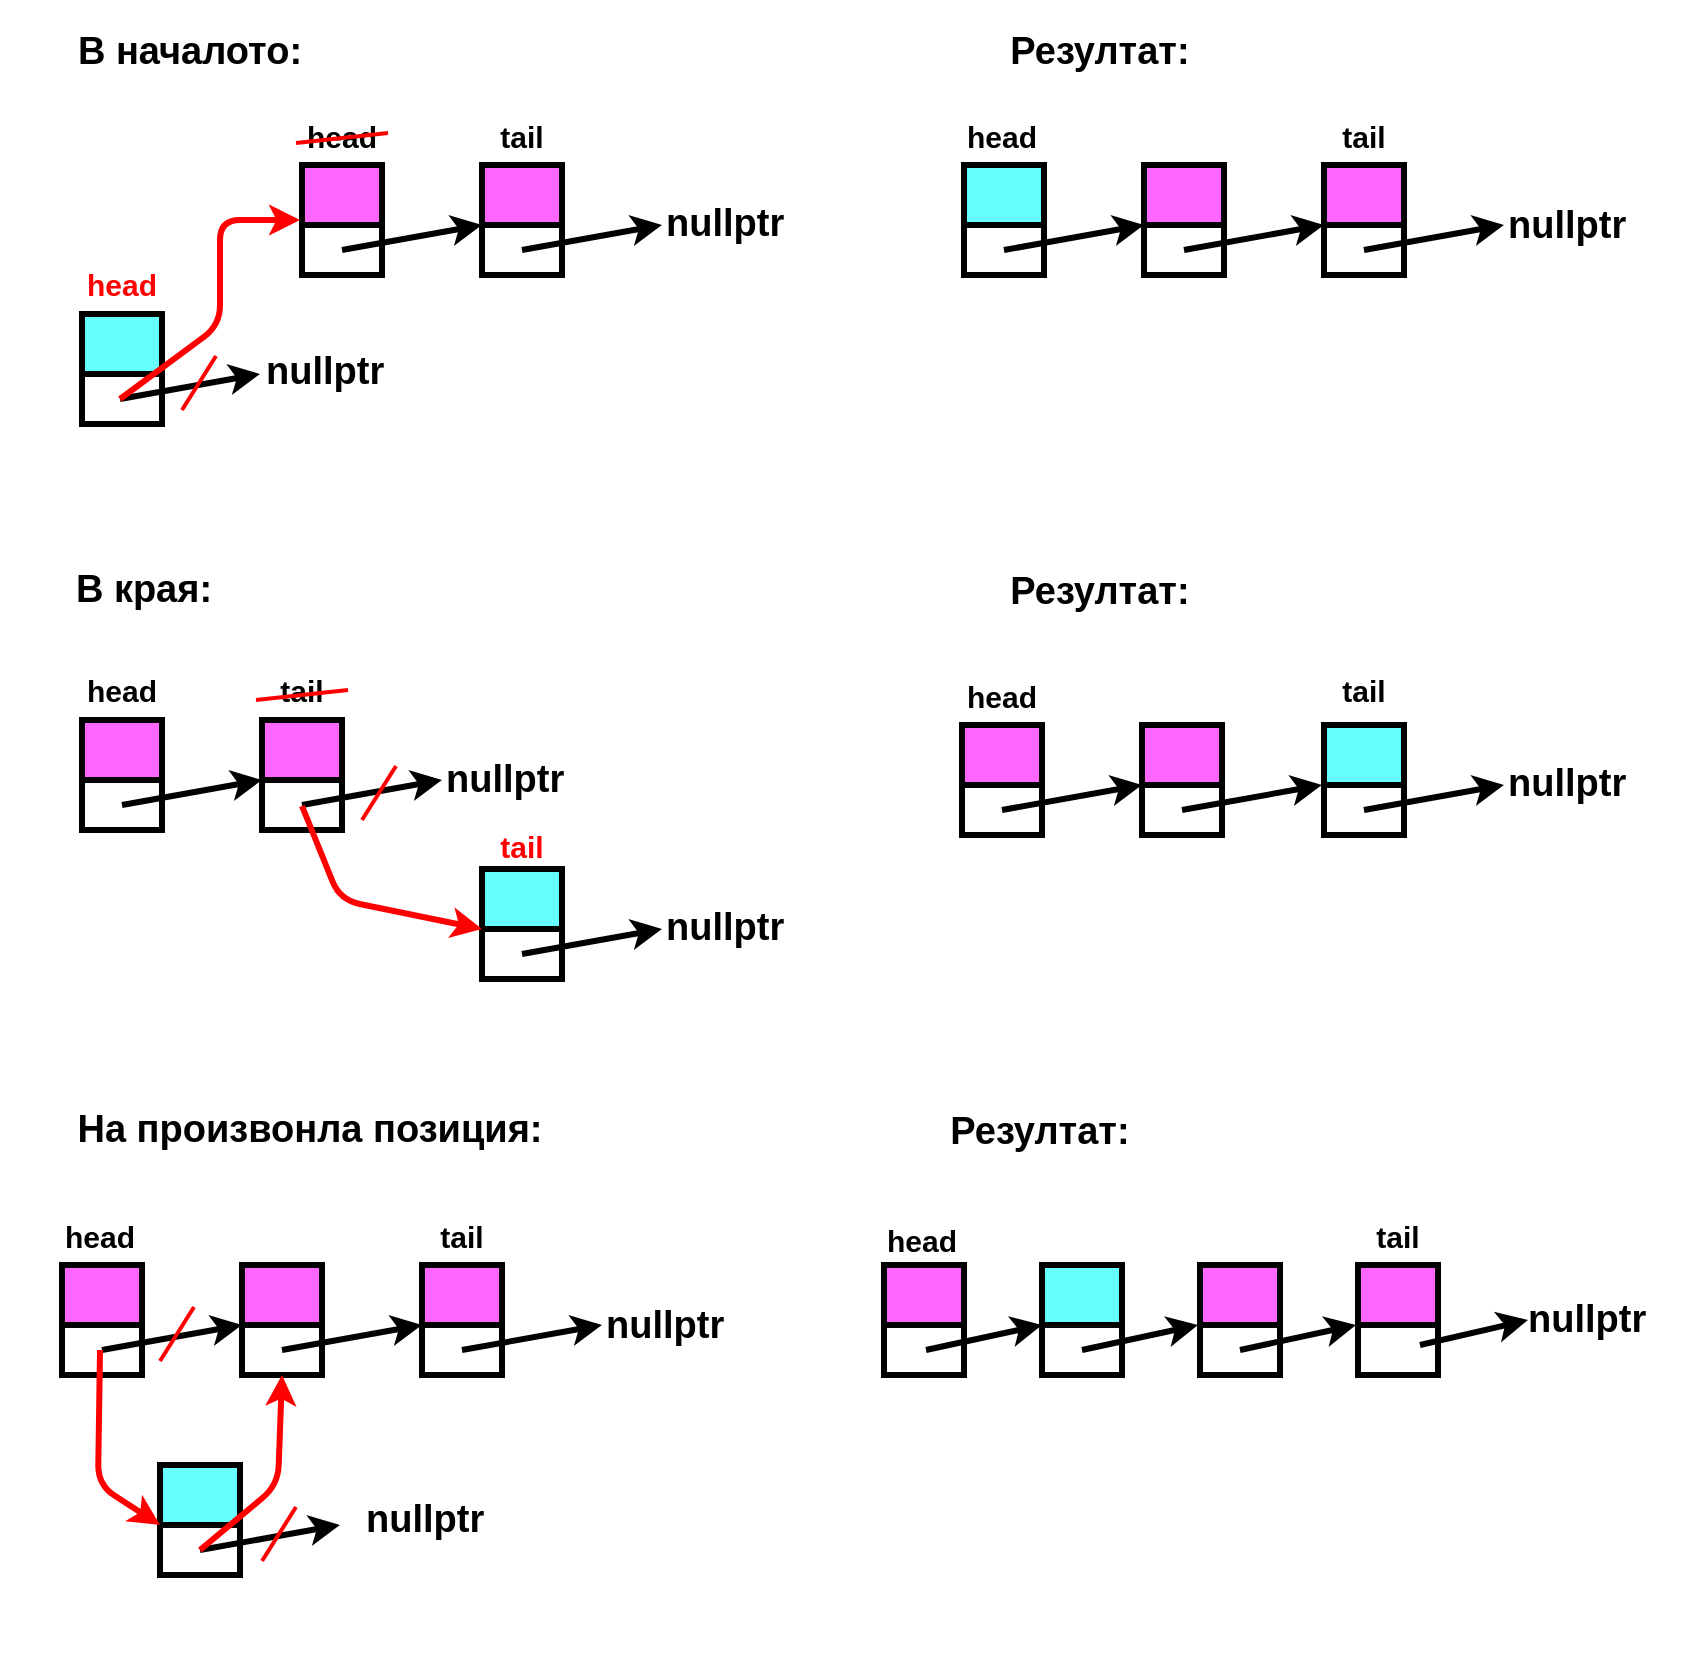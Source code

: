 <mxfile>
    <diagram id="CBfREbrmlLe5AZRG575v" name="Page-1">
        <mxGraphModel dx="419" dy="344" grid="1" gridSize="10" guides="1" tooltips="1" connect="1" arrows="1" fold="1" page="1" pageScale="1" pageWidth="850" pageHeight="1100" background="#ffffff" math="0" shadow="0">
            <root>
                <mxCell id="0"/>
                <mxCell id="1" parent="0"/>
                <mxCell id="12" value="" style="rounded=0;whiteSpace=wrap;html=1;fontSize=14;fontColor=#000000;fillColor=#FFFFFF;strokeWidth=3;strokeColor=#000000;" vertex="1" parent="1">
                    <mxGeometry x="241" y="82.5" width="40" height="55" as="geometry"/>
                </mxCell>
                <mxCell id="13" value="" style="rounded=0;whiteSpace=wrap;html=1;fontSize=14;fontColor=#000000;fillColor=#FFFFFF;strokeWidth=3;strokeColor=#000000;" vertex="1" parent="1">
                    <mxGeometry x="151" y="82.5" width="40" height="55" as="geometry"/>
                </mxCell>
                <mxCell id="14" value="" style="rounded=0;whiteSpace=wrap;html=1;fontSize=14;fontColor=#000000;fillColor=#FF66FF;strokeWidth=3;strokeColor=#000000;" vertex="1" parent="1">
                    <mxGeometry x="151" y="82.5" width="40" height="30" as="geometry"/>
                </mxCell>
                <mxCell id="15" value="" style="rounded=0;whiteSpace=wrap;html=1;fontSize=14;fontColor=#000000;fillColor=#FF66FF;strokeWidth=3;strokeColor=#000000;" vertex="1" parent="1">
                    <mxGeometry x="241" y="82.5" width="40" height="30" as="geometry"/>
                </mxCell>
                <mxCell id="16" value="" style="endArrow=classic;html=1;fontSize=19;fontColor=#000000;strokeColor=#000000;strokeWidth=3;entryX=0;entryY=1;entryDx=0;entryDy=0;rounded=1;" edge="1" parent="1">
                    <mxGeometry width="50" height="50" relative="1" as="geometry">
                        <mxPoint x="171" y="125" as="sourcePoint"/>
                        <mxPoint x="241" y="112.5" as="targetPoint"/>
                    </mxGeometry>
                </mxCell>
                <mxCell id="17" value="" style="endArrow=classic;html=1;fontSize=19;fontColor=#000000;strokeColor=#000000;strokeWidth=3;entryX=0;entryY=1;entryDx=0;entryDy=0;" edge="1" parent="1">
                    <mxGeometry width="50" height="50" relative="1" as="geometry">
                        <mxPoint x="261" y="125.0" as="sourcePoint"/>
                        <mxPoint x="331" y="112.5" as="targetPoint"/>
                    </mxGeometry>
                </mxCell>
                <mxCell id="18" value="&lt;font color=&quot;#000000&quot; style=&quot;font-size: 19px;&quot;&gt;&lt;span style=&quot;font-size: 19px;&quot;&gt;nullptr&lt;/span&gt;&lt;/font&gt;" style="text;html=1;strokeColor=none;fillColor=none;align=left;verticalAlign=middle;whiteSpace=wrap;rounded=0;fontStyle=1;fontSize=19;" vertex="1" parent="1">
                    <mxGeometry x="331" y="97" width="100" height="30" as="geometry"/>
                </mxCell>
                <mxCell id="19" value="&lt;font size=&quot;1&quot; style=&quot;&quot;&gt;&lt;b style=&quot;font-size: 15px;&quot;&gt;head&lt;/b&gt;&lt;/font&gt;" style="text;html=1;strokeColor=none;fillColor=none;align=center;verticalAlign=middle;whiteSpace=wrap;rounded=0;fontSize=19;fontColor=#000000;" vertex="1" parent="1">
                    <mxGeometry x="141" y="52.5" width="60" height="30" as="geometry"/>
                </mxCell>
                <mxCell id="20" value="&lt;font size=&quot;1&quot; style=&quot;&quot;&gt;&lt;b style=&quot;font-size: 15px;&quot;&gt;tail&lt;/b&gt;&lt;/font&gt;" style="text;html=1;strokeColor=none;fillColor=none;align=center;verticalAlign=middle;whiteSpace=wrap;rounded=0;fontSize=19;fontColor=#000000;" vertex="1" parent="1">
                    <mxGeometry x="231" y="52.5" width="60" height="30" as="geometry"/>
                </mxCell>
                <mxCell id="21" value="" style="rounded=0;whiteSpace=wrap;html=1;fontSize=14;fontColor=#000000;fillColor=#FFFFFF;strokeWidth=3;strokeColor=#000000;" vertex="1" parent="1">
                    <mxGeometry x="482" y="82.5" width="40" height="55" as="geometry"/>
                </mxCell>
                <mxCell id="22" value="" style="rounded=0;whiteSpace=wrap;html=1;fontSize=14;fontColor=#000000;fillColor=#FFFFFF;strokeWidth=3;strokeColor=#000000;" vertex="1" parent="1">
                    <mxGeometry x="572" y="82.5" width="40" height="55" as="geometry"/>
                </mxCell>
                <mxCell id="23" value="" style="rounded=0;whiteSpace=wrap;html=1;fontSize=14;fontColor=#000000;fillColor=#FFFFFF;strokeWidth=3;strokeColor=#000000;" vertex="1" parent="1">
                    <mxGeometry x="662" y="82.5" width="40" height="55" as="geometry"/>
                </mxCell>
                <mxCell id="24" value="" style="rounded=0;whiteSpace=wrap;html=1;fontSize=14;fontColor=#000000;fillColor=#66FFFF;strokeWidth=3;strokeColor=#000000;" vertex="1" parent="1">
                    <mxGeometry x="482" y="82.5" width="40" height="30" as="geometry"/>
                </mxCell>
                <mxCell id="25" value="" style="rounded=0;whiteSpace=wrap;html=1;fontSize=14;fontColor=#000000;fillColor=#FF66FF;strokeWidth=3;strokeColor=#000000;" vertex="1" parent="1">
                    <mxGeometry x="572" y="82.5" width="40" height="30" as="geometry"/>
                </mxCell>
                <mxCell id="26" value="" style="rounded=0;whiteSpace=wrap;html=1;fontSize=14;fontColor=#000000;fillColor=#FF66FF;strokeWidth=3;strokeColor=#000000;" vertex="1" parent="1">
                    <mxGeometry x="662" y="82.5" width="40" height="30" as="geometry"/>
                </mxCell>
                <mxCell id="27" value="" style="endArrow=classic;html=1;fontSize=19;fontColor=#000000;strokeColor=#000000;strokeWidth=3;entryX=0;entryY=1;entryDx=0;entryDy=0;rounded=1;" edge="1" parent="1" target="25">
                    <mxGeometry width="50" height="50" relative="1" as="geometry">
                        <mxPoint x="502" y="125" as="sourcePoint"/>
                        <mxPoint x="562" y="105" as="targetPoint"/>
                    </mxGeometry>
                </mxCell>
                <mxCell id="28" value="" style="endArrow=classic;html=1;fontSize=19;fontColor=#000000;strokeColor=#000000;strokeWidth=3;entryX=0;entryY=1;entryDx=0;entryDy=0;" edge="1" parent="1">
                    <mxGeometry width="50" height="50" relative="1" as="geometry">
                        <mxPoint x="592" y="125" as="sourcePoint"/>
                        <mxPoint x="662" y="112.5" as="targetPoint"/>
                    </mxGeometry>
                </mxCell>
                <mxCell id="29" value="" style="endArrow=classic;html=1;fontSize=19;fontColor=#000000;strokeColor=#000000;strokeWidth=3;entryX=0;entryY=1;entryDx=0;entryDy=0;" edge="1" parent="1">
                    <mxGeometry width="50" height="50" relative="1" as="geometry">
                        <mxPoint x="682" y="125.0" as="sourcePoint"/>
                        <mxPoint x="752" y="112.5" as="targetPoint"/>
                    </mxGeometry>
                </mxCell>
                <mxCell id="30" value="&lt;font color=&quot;#000000&quot; style=&quot;font-size: 19px;&quot;&gt;&lt;span style=&quot;font-size: 19px;&quot;&gt;nullptr&lt;/span&gt;&lt;/font&gt;" style="text;html=1;strokeColor=none;fillColor=none;align=left;verticalAlign=middle;whiteSpace=wrap;rounded=0;fontStyle=1;fontSize=19;" vertex="1" parent="1">
                    <mxGeometry x="752" y="97.5" width="98" height="30" as="geometry"/>
                </mxCell>
                <mxCell id="31" value="&lt;font size=&quot;1&quot; style=&quot;&quot;&gt;&lt;b style=&quot;font-size: 15px;&quot;&gt;head&lt;/b&gt;&lt;/font&gt;" style="text;html=1;strokeColor=none;fillColor=none;align=center;verticalAlign=middle;whiteSpace=wrap;rounded=0;fontSize=19;fontColor=#000000;" vertex="1" parent="1">
                    <mxGeometry x="471" y="52.5" width="60" height="30" as="geometry"/>
                </mxCell>
                <mxCell id="32" value="&lt;font size=&quot;1&quot; style=&quot;&quot;&gt;&lt;b style=&quot;font-size: 15px;&quot;&gt;tail&lt;/b&gt;&lt;/font&gt;" style="text;html=1;strokeColor=none;fillColor=none;align=center;verticalAlign=middle;whiteSpace=wrap;rounded=0;fontSize=19;fontColor=#000000;" vertex="1" parent="1">
                    <mxGeometry x="652" y="52.5" width="60" height="30" as="geometry"/>
                </mxCell>
                <mxCell id="42" value="&lt;font color=&quot;#000000&quot; style=&quot;font-size: 19px;&quot;&gt;&lt;span style=&quot;font-size: 19px;&quot;&gt;В началото:&lt;/span&gt;&lt;/font&gt;" style="text;html=1;strokeColor=none;fillColor=none;align=center;verticalAlign=bottom;whiteSpace=wrap;rounded=0;fontStyle=1;fontSize=19;" vertex="1" parent="1">
                    <mxGeometry width="190" height="40" as="geometry"/>
                </mxCell>
                <mxCell id="43" value="&lt;font color=&quot;#000000&quot; style=&quot;font-size: 19px;&quot;&gt;&lt;span style=&quot;font-size: 19px;&quot;&gt;В края:&lt;/span&gt;&lt;/font&gt;" style="text;html=1;strokeColor=none;fillColor=none;align=center;verticalAlign=middle;whiteSpace=wrap;rounded=0;fontStyle=1;fontSize=19;" vertex="1" parent="1">
                    <mxGeometry x="2" y="280" width="140" height="30" as="geometry"/>
                </mxCell>
                <mxCell id="44" value="&lt;font color=&quot;#000000&quot; style=&quot;font-size: 19px;&quot;&gt;&lt;span style=&quot;font-size: 19px;&quot;&gt;На произвонла позиция:&lt;/span&gt;&lt;/font&gt;" style="text;html=1;strokeColor=none;fillColor=none;align=center;verticalAlign=middle;whiteSpace=wrap;rounded=0;fontStyle=1;fontSize=19;" vertex="1" parent="1">
                    <mxGeometry y="550" width="310" height="30" as="geometry"/>
                </mxCell>
                <mxCell id="48" value="" style="rounded=0;whiteSpace=wrap;html=1;fontSize=14;fontColor=#000000;fillColor=#FFFFFF;strokeWidth=3;strokeColor=#000000;" vertex="1" parent="1">
                    <mxGeometry x="41" y="157" width="40" height="55" as="geometry"/>
                </mxCell>
                <mxCell id="49" value="" style="rounded=0;whiteSpace=wrap;html=1;fontSize=14;fontColor=#000000;fillColor=#66FFFF;strokeWidth=3;strokeColor=#000000;" vertex="1" parent="1">
                    <mxGeometry x="41" y="157" width="40" height="30" as="geometry"/>
                </mxCell>
                <mxCell id="52" value="" style="endArrow=classic;html=1;fontSize=19;fontColor=#000000;strokeColor=#000000;strokeWidth=3;entryX=0;entryY=1;entryDx=0;entryDy=0;" edge="1" parent="1">
                    <mxGeometry width="50" height="50" relative="1" as="geometry">
                        <mxPoint x="60" y="199.5" as="sourcePoint"/>
                        <mxPoint x="130" y="187" as="targetPoint"/>
                    </mxGeometry>
                </mxCell>
                <mxCell id="53" value="&lt;font color=&quot;#000000&quot; style=&quot;font-size: 19px;&quot;&gt;&lt;span style=&quot;font-size: 19px;&quot;&gt;nullptr&lt;/span&gt;&lt;/font&gt;" style="text;html=1;strokeColor=none;fillColor=none;align=left;verticalAlign=middle;whiteSpace=wrap;rounded=0;fontStyle=1;fontSize=19;" vertex="1" parent="1">
                    <mxGeometry x="131" y="171" width="100" height="30" as="geometry"/>
                </mxCell>
                <mxCell id="56" value="" style="endArrow=none;html=1;rounded=1;strokeColor=#FF0000;strokeWidth=2;fontSize=15;fontColor=#FF0000;" edge="1" parent="1">
                    <mxGeometry width="50" height="50" relative="1" as="geometry">
                        <mxPoint x="148" y="71.5" as="sourcePoint"/>
                        <mxPoint x="194" y="66.5" as="targetPoint"/>
                    </mxGeometry>
                </mxCell>
                <mxCell id="57" value="&lt;font size=&quot;1&quot; style=&quot;&quot;&gt;&lt;b style=&quot;font-size: 15px;&quot;&gt;head&lt;/b&gt;&lt;/font&gt;" style="text;html=1;strokeColor=none;fillColor=none;align=center;verticalAlign=middle;whiteSpace=wrap;rounded=0;fontSize=19;fontColor=#FF0000;" vertex="1" parent="1">
                    <mxGeometry x="31" y="127" width="60" height="30" as="geometry"/>
                </mxCell>
                <mxCell id="58" value="" style="endArrow=none;html=1;rounded=1;strokeColor=#FF0000;strokeWidth=2;fontSize=15;fontColor=#FF0000;" edge="1" parent="1">
                    <mxGeometry width="50" height="50" relative="1" as="geometry">
                        <mxPoint x="91" y="205" as="sourcePoint"/>
                        <mxPoint x="108" y="178" as="targetPoint"/>
                    </mxGeometry>
                </mxCell>
                <mxCell id="61" value="" style="endArrow=classic;html=1;fontSize=19;fontColor=#000000;strokeColor=#FF0000;strokeWidth=3;" edge="1" parent="1">
                    <mxGeometry width="50" height="50" relative="1" as="geometry">
                        <mxPoint x="60" y="199.5" as="sourcePoint"/>
                        <mxPoint x="150" y="110" as="targetPoint"/>
                        <Array as="points">
                            <mxPoint x="110" y="162.5"/>
                            <mxPoint x="110" y="110"/>
                        </Array>
                    </mxGeometry>
                </mxCell>
                <mxCell id="62" value="&lt;font color=&quot;#000000&quot; style=&quot;font-size: 19px;&quot;&gt;&lt;span style=&quot;font-size: 19px;&quot;&gt;Резултат:&lt;/span&gt;&lt;/font&gt;" style="text;html=1;strokeColor=none;fillColor=none;align=center;verticalAlign=bottom;whiteSpace=wrap;rounded=0;fontStyle=1;fontSize=19;" vertex="1" parent="1">
                    <mxGeometry x="480" width="140" height="40" as="geometry"/>
                </mxCell>
                <mxCell id="64" value="" style="rounded=0;whiteSpace=wrap;html=1;fontSize=14;fontColor=#000000;fillColor=#FFFFFF;strokeWidth=3;strokeColor=#000000;" vertex="1" parent="1">
                    <mxGeometry x="131" y="360" width="40" height="55" as="geometry"/>
                </mxCell>
                <mxCell id="65" value="" style="rounded=0;whiteSpace=wrap;html=1;fontSize=14;fontColor=#000000;fillColor=#FFFFFF;strokeWidth=3;strokeColor=#000000;" vertex="1" parent="1">
                    <mxGeometry x="41" y="360" width="40" height="55" as="geometry"/>
                </mxCell>
                <mxCell id="66" value="" style="rounded=0;whiteSpace=wrap;html=1;fontSize=14;fontColor=#000000;fillColor=#FF66FF;strokeWidth=3;strokeColor=#000000;" vertex="1" parent="1">
                    <mxGeometry x="41" y="360" width="40" height="30" as="geometry"/>
                </mxCell>
                <mxCell id="67" value="" style="rounded=0;whiteSpace=wrap;html=1;fontSize=14;fontColor=#000000;fillColor=#FF66FF;strokeWidth=3;strokeColor=#000000;" vertex="1" parent="1">
                    <mxGeometry x="131" y="360" width="40" height="30" as="geometry"/>
                </mxCell>
                <mxCell id="68" value="" style="endArrow=classic;html=1;fontSize=19;fontColor=#000000;strokeColor=#000000;strokeWidth=3;entryX=0;entryY=1;entryDx=0;entryDy=0;rounded=1;" edge="1" parent="1">
                    <mxGeometry width="50" height="50" relative="1" as="geometry">
                        <mxPoint x="61" y="402.5" as="sourcePoint"/>
                        <mxPoint x="131" y="390" as="targetPoint"/>
                    </mxGeometry>
                </mxCell>
                <mxCell id="69" value="" style="endArrow=classic;html=1;fontSize=19;fontColor=#000000;strokeColor=#000000;strokeWidth=3;entryX=0;entryY=1;entryDx=0;entryDy=0;" edge="1" parent="1">
                    <mxGeometry width="50" height="50" relative="1" as="geometry">
                        <mxPoint x="151" y="402.5" as="sourcePoint"/>
                        <mxPoint x="221" y="390" as="targetPoint"/>
                    </mxGeometry>
                </mxCell>
                <mxCell id="70" value="&lt;font color=&quot;#000000&quot; style=&quot;font-size: 19px;&quot;&gt;&lt;span style=&quot;font-size: 19px;&quot;&gt;nullptr&lt;/span&gt;&lt;/font&gt;" style="text;html=1;strokeColor=none;fillColor=none;align=left;verticalAlign=middle;whiteSpace=wrap;rounded=0;fontStyle=1;fontSize=19;" vertex="1" parent="1">
                    <mxGeometry x="221" y="374.5" width="100" height="30" as="geometry"/>
                </mxCell>
                <mxCell id="71" value="&lt;font size=&quot;1&quot; style=&quot;&quot;&gt;&lt;b style=&quot;font-size: 15px;&quot;&gt;head&lt;/b&gt;&lt;/font&gt;" style="text;html=1;strokeColor=none;fillColor=none;align=center;verticalAlign=middle;whiteSpace=wrap;rounded=0;fontSize=19;fontColor=#000000;" vertex="1" parent="1">
                    <mxGeometry x="31" y="330" width="60" height="30" as="geometry"/>
                </mxCell>
                <mxCell id="72" value="&lt;font size=&quot;1&quot; style=&quot;&quot;&gt;&lt;b style=&quot;font-size: 15px;&quot;&gt;tail&lt;/b&gt;&lt;/font&gt;" style="text;html=1;strokeColor=none;fillColor=none;align=center;verticalAlign=middle;whiteSpace=wrap;rounded=0;fontSize=19;fontColor=#000000;" vertex="1" parent="1">
                    <mxGeometry x="121" y="330" width="60" height="30" as="geometry"/>
                </mxCell>
                <mxCell id="74" value="" style="rounded=0;whiteSpace=wrap;html=1;fontSize=14;fontColor=#000000;fillColor=#FFFFFF;strokeWidth=3;strokeColor=#000000;" vertex="1" parent="1">
                    <mxGeometry x="241" y="434.5" width="40" height="55" as="geometry"/>
                </mxCell>
                <mxCell id="75" value="" style="rounded=0;whiteSpace=wrap;html=1;fontSize=14;fontColor=#000000;fillColor=#66FFFF;strokeWidth=3;strokeColor=#000000;" vertex="1" parent="1">
                    <mxGeometry x="241" y="434.5" width="40" height="30" as="geometry"/>
                </mxCell>
                <mxCell id="76" value="" style="endArrow=classic;html=1;fontSize=19;fontColor=#000000;strokeColor=#000000;strokeWidth=3;entryX=0;entryY=1;entryDx=0;entryDy=0;rounded=1;" edge="1" parent="1">
                    <mxGeometry width="50" height="50" relative="1" as="geometry">
                        <mxPoint x="261" y="477" as="sourcePoint"/>
                        <mxPoint x="331" y="464.5" as="targetPoint"/>
                    </mxGeometry>
                </mxCell>
                <mxCell id="78" value="&lt;font color=&quot;#000000&quot; style=&quot;font-size: 19px;&quot;&gt;&lt;span style=&quot;font-size: 19px;&quot;&gt;nullptr&lt;/span&gt;&lt;/font&gt;" style="text;html=1;strokeColor=none;fillColor=none;align=left;verticalAlign=middle;whiteSpace=wrap;rounded=0;fontStyle=1;fontSize=19;" vertex="1" parent="1">
                    <mxGeometry x="331" y="450" width="100" height="27" as="geometry"/>
                </mxCell>
                <mxCell id="79" value="" style="rounded=0;whiteSpace=wrap;html=1;fontSize=14;fontColor=#000000;fillColor=#FFFFFF;strokeWidth=3;strokeColor=#000000;" vertex="1" parent="1">
                    <mxGeometry x="571" y="362.5" width="40" height="55" as="geometry"/>
                </mxCell>
                <mxCell id="80" value="" style="rounded=0;whiteSpace=wrap;html=1;fontSize=14;fontColor=#000000;fillColor=#FFFFFF;strokeWidth=3;strokeColor=#000000;" vertex="1" parent="1">
                    <mxGeometry x="481" y="362.5" width="40" height="55" as="geometry"/>
                </mxCell>
                <mxCell id="81" value="" style="rounded=0;whiteSpace=wrap;html=1;fontSize=14;fontColor=#000000;fillColor=#FF66FF;strokeWidth=3;strokeColor=#000000;" vertex="1" parent="1">
                    <mxGeometry x="481" y="362.5" width="40" height="30" as="geometry"/>
                </mxCell>
                <mxCell id="82" value="" style="rounded=0;whiteSpace=wrap;html=1;fontSize=14;fontColor=#000000;fillColor=#FF66FF;strokeWidth=3;strokeColor=#000000;" vertex="1" parent="1">
                    <mxGeometry x="571" y="362.5" width="40" height="30" as="geometry"/>
                </mxCell>
                <mxCell id="83" value="" style="endArrow=classic;html=1;fontSize=19;fontColor=#000000;strokeColor=#000000;strokeWidth=3;entryX=0;entryY=1;entryDx=0;entryDy=0;rounded=1;" edge="1" parent="1">
                    <mxGeometry width="50" height="50" relative="1" as="geometry">
                        <mxPoint x="501" y="405" as="sourcePoint"/>
                        <mxPoint x="571" y="392.5" as="targetPoint"/>
                    </mxGeometry>
                </mxCell>
                <mxCell id="84" value="" style="endArrow=classic;html=1;fontSize=19;fontColor=#000000;strokeColor=#000000;strokeWidth=3;entryX=0;entryY=1;entryDx=0;entryDy=0;" edge="1" parent="1">
                    <mxGeometry width="50" height="50" relative="1" as="geometry">
                        <mxPoint x="591" y="405" as="sourcePoint"/>
                        <mxPoint x="661" y="392.5" as="targetPoint"/>
                    </mxGeometry>
                </mxCell>
                <mxCell id="86" value="&lt;font size=&quot;1&quot; style=&quot;&quot;&gt;&lt;b style=&quot;font-size: 15px;&quot;&gt;head&lt;/b&gt;&lt;/font&gt;" style="text;html=1;strokeColor=none;fillColor=none;align=center;verticalAlign=middle;whiteSpace=wrap;rounded=0;fontSize=19;fontColor=#000000;" vertex="1" parent="1">
                    <mxGeometry x="471" y="332.5" width="60" height="30" as="geometry"/>
                </mxCell>
                <mxCell id="87" value="&lt;font size=&quot;1&quot; style=&quot;&quot;&gt;&lt;b style=&quot;font-size: 15px;&quot;&gt;tail&lt;/b&gt;&lt;/font&gt;" style="text;html=1;strokeColor=none;fillColor=none;align=center;verticalAlign=middle;whiteSpace=wrap;rounded=0;fontSize=19;fontColor=#000000;" vertex="1" parent="1">
                    <mxGeometry x="652" y="330" width="60" height="30" as="geometry"/>
                </mxCell>
                <mxCell id="88" value="" style="rounded=0;whiteSpace=wrap;html=1;fontSize=14;fontColor=#000000;fillColor=#FFFFFF;strokeWidth=3;strokeColor=#000000;" vertex="1" parent="1">
                    <mxGeometry x="662" y="362.5" width="40" height="55" as="geometry"/>
                </mxCell>
                <mxCell id="89" value="" style="rounded=0;whiteSpace=wrap;html=1;fontSize=14;fontColor=#000000;fillColor=#66FFFF;strokeWidth=3;strokeColor=#000000;" vertex="1" parent="1">
                    <mxGeometry x="662" y="362.5" width="40" height="30" as="geometry"/>
                </mxCell>
                <mxCell id="90" value="" style="endArrow=classic;html=1;fontSize=19;fontColor=#000000;strokeColor=#000000;strokeWidth=3;entryX=0;entryY=1;entryDx=0;entryDy=0;rounded=1;" edge="1" parent="1">
                    <mxGeometry width="50" height="50" relative="1" as="geometry">
                        <mxPoint x="682" y="405" as="sourcePoint"/>
                        <mxPoint x="752" y="392.5" as="targetPoint"/>
                    </mxGeometry>
                </mxCell>
                <mxCell id="91" value="&lt;font color=&quot;#000000&quot; style=&quot;font-size: 19px;&quot;&gt;&lt;span style=&quot;font-size: 19px;&quot;&gt;nullptr&lt;/span&gt;&lt;/font&gt;" style="text;html=1;strokeColor=none;fillColor=none;align=left;verticalAlign=middle;whiteSpace=wrap;rounded=0;fontStyle=1;fontSize=19;" vertex="1" parent="1">
                    <mxGeometry x="752" y="378" width="98" height="27" as="geometry"/>
                </mxCell>
                <mxCell id="92" value="" style="rounded=0;whiteSpace=wrap;html=1;fontSize=14;fontColor=#000000;fillColor=#FFFFFF;strokeWidth=3;strokeColor=#000000;" vertex="1" parent="1">
                    <mxGeometry x="31" y="632.5" width="40" height="55" as="geometry"/>
                </mxCell>
                <mxCell id="93" value="" style="rounded=0;whiteSpace=wrap;html=1;fontSize=14;fontColor=#000000;fillColor=#FFFFFF;strokeWidth=3;strokeColor=#000000;" vertex="1" parent="1">
                    <mxGeometry x="121" y="632.5" width="40" height="55" as="geometry"/>
                </mxCell>
                <mxCell id="94" value="" style="rounded=0;whiteSpace=wrap;html=1;fontSize=14;fontColor=#000000;fillColor=#FFFFFF;strokeWidth=3;strokeColor=#000000;" vertex="1" parent="1">
                    <mxGeometry x="211" y="632.5" width="40" height="55" as="geometry"/>
                </mxCell>
                <mxCell id="95" value="" style="rounded=0;whiteSpace=wrap;html=1;fontSize=14;fontColor=#000000;fillColor=#FF66FF;strokeWidth=3;strokeColor=#000000;" vertex="1" parent="1">
                    <mxGeometry x="31" y="632.5" width="40" height="30" as="geometry"/>
                </mxCell>
                <mxCell id="96" value="" style="rounded=0;whiteSpace=wrap;html=1;fontSize=14;fontColor=#000000;fillColor=#FF66FF;strokeWidth=3;strokeColor=#000000;" vertex="1" parent="1">
                    <mxGeometry x="121" y="632.5" width="40" height="30" as="geometry"/>
                </mxCell>
                <mxCell id="97" value="" style="rounded=0;whiteSpace=wrap;html=1;fontSize=14;fontColor=#000000;fillColor=#FF66FF;strokeWidth=3;strokeColor=#000000;" vertex="1" parent="1">
                    <mxGeometry x="211" y="632.5" width="40" height="30" as="geometry"/>
                </mxCell>
                <mxCell id="98" value="" style="endArrow=classic;html=1;fontSize=19;fontColor=#000000;strokeColor=#000000;strokeWidth=3;entryX=0;entryY=1;entryDx=0;entryDy=0;rounded=1;" edge="1" parent="1" target="96">
                    <mxGeometry width="50" height="50" relative="1" as="geometry">
                        <mxPoint x="51" y="675.0" as="sourcePoint"/>
                        <mxPoint x="111" y="655" as="targetPoint"/>
                    </mxGeometry>
                </mxCell>
                <mxCell id="99" value="" style="endArrow=classic;html=1;fontSize=19;fontColor=#000000;strokeColor=#000000;strokeWidth=3;entryX=0;entryY=1;entryDx=0;entryDy=0;" edge="1" parent="1">
                    <mxGeometry width="50" height="50" relative="1" as="geometry">
                        <mxPoint x="141" y="675.0" as="sourcePoint"/>
                        <mxPoint x="211" y="662.5" as="targetPoint"/>
                    </mxGeometry>
                </mxCell>
                <mxCell id="100" value="" style="endArrow=classic;html=1;fontSize=19;fontColor=#000000;strokeColor=#000000;strokeWidth=3;entryX=0;entryY=1;entryDx=0;entryDy=0;" edge="1" parent="1">
                    <mxGeometry width="50" height="50" relative="1" as="geometry">
                        <mxPoint x="231" y="675.0" as="sourcePoint"/>
                        <mxPoint x="301" y="662.5" as="targetPoint"/>
                    </mxGeometry>
                </mxCell>
                <mxCell id="101" value="&lt;font color=&quot;#000000&quot; style=&quot;font-size: 19px;&quot;&gt;&lt;span style=&quot;font-size: 19px;&quot;&gt;nullptr&lt;/span&gt;&lt;/font&gt;" style="text;html=1;strokeColor=none;fillColor=none;align=left;verticalAlign=middle;whiteSpace=wrap;rounded=0;fontStyle=1;fontSize=19;" vertex="1" parent="1">
                    <mxGeometry x="301" y="647.5" width="88" height="30" as="geometry"/>
                </mxCell>
                <mxCell id="102" value="&lt;font size=&quot;1&quot; style=&quot;&quot;&gt;&lt;b style=&quot;font-size: 15px;&quot;&gt;head&lt;/b&gt;&lt;/font&gt;" style="text;html=1;strokeColor=none;fillColor=none;align=center;verticalAlign=middle;whiteSpace=wrap;rounded=0;fontSize=19;fontColor=#000000;" vertex="1" parent="1">
                    <mxGeometry x="20" y="602.5" width="60" height="30" as="geometry"/>
                </mxCell>
                <mxCell id="103" value="&lt;font size=&quot;1&quot; style=&quot;&quot;&gt;&lt;b style=&quot;font-size: 15px;&quot;&gt;tail&lt;/b&gt;&lt;/font&gt;" style="text;html=1;strokeColor=none;fillColor=none;align=center;verticalAlign=middle;whiteSpace=wrap;rounded=0;fontSize=19;fontColor=#000000;" vertex="1" parent="1">
                    <mxGeometry x="201" y="602.5" width="60" height="30" as="geometry"/>
                </mxCell>
                <mxCell id="116" value="" style="rounded=0;whiteSpace=wrap;html=1;fontSize=14;fontColor=#000000;fillColor=#FFFFFF;strokeWidth=3;strokeColor=#000000;" vertex="1" parent="1">
                    <mxGeometry x="80" y="732.5" width="40" height="55" as="geometry"/>
                </mxCell>
                <mxCell id="117" value="" style="rounded=0;whiteSpace=wrap;html=1;fontSize=14;fontColor=#000000;fillColor=#66FFFF;strokeWidth=3;strokeColor=#000000;" vertex="1" parent="1">
                    <mxGeometry x="80" y="732.5" width="40" height="30" as="geometry"/>
                </mxCell>
                <mxCell id="118" value="" style="endArrow=classic;html=1;fontSize=19;fontColor=#000000;strokeColor=#000000;strokeWidth=3;entryX=0;entryY=1;entryDx=0;entryDy=0;rounded=1;" edge="1" parent="1">
                    <mxGeometry width="50" height="50" relative="1" as="geometry">
                        <mxPoint x="100" y="775" as="sourcePoint"/>
                        <mxPoint x="170" y="762.5" as="targetPoint"/>
                    </mxGeometry>
                </mxCell>
                <mxCell id="119" value="&lt;font color=&quot;#000000&quot; style=&quot;font-size: 19px;&quot;&gt;&lt;span style=&quot;font-size: 19px;&quot;&gt;nullptr&lt;/span&gt;&lt;/font&gt;" style="text;html=1;strokeColor=none;fillColor=none;align=left;verticalAlign=top;whiteSpace=wrap;rounded=0;fontStyle=1;fontSize=19;" vertex="1" parent="1">
                    <mxGeometry x="181" y="742" width="100" height="88" as="geometry"/>
                </mxCell>
                <mxCell id="120" value="&lt;font color=&quot;#000000&quot; style=&quot;font-size: 19px;&quot;&gt;&lt;span style=&quot;font-size: 19px;&quot;&gt;Резултат:&lt;/span&gt;&lt;/font&gt;" style="text;html=1;strokeColor=none;fillColor=none;align=center;verticalAlign=bottom;whiteSpace=wrap;rounded=0;fontStyle=1;fontSize=19;" vertex="1" parent="1">
                    <mxGeometry x="480" y="280" width="140" height="30" as="geometry"/>
                </mxCell>
                <mxCell id="122" value="&lt;font color=&quot;#000000&quot; style=&quot;font-size: 19px;&quot;&gt;&lt;span style=&quot;font-size: 19px;&quot;&gt;Резултат:&lt;/span&gt;&lt;/font&gt;" style="text;html=1;strokeColor=none;fillColor=none;align=center;verticalAlign=bottom;whiteSpace=wrap;rounded=0;fontStyle=1;fontSize=19;" vertex="1" parent="1">
                    <mxGeometry x="450" y="550" width="140" height="30" as="geometry"/>
                </mxCell>
                <mxCell id="123" value="" style="rounded=0;whiteSpace=wrap;html=1;fontSize=14;fontColor=#000000;fillColor=#FFFFFF;strokeWidth=3;strokeColor=#000000;" vertex="1" parent="1">
                    <mxGeometry x="442" y="632.5" width="40" height="55" as="geometry"/>
                </mxCell>
                <mxCell id="124" value="" style="rounded=0;whiteSpace=wrap;html=1;fontSize=14;fontColor=#000000;fillColor=#FFFFFF;strokeWidth=3;strokeColor=#000000;" vertex="1" parent="1">
                    <mxGeometry x="521" y="632.5" width="40" height="55" as="geometry"/>
                </mxCell>
                <mxCell id="125" value="" style="rounded=0;whiteSpace=wrap;html=1;fontSize=14;fontColor=#000000;fillColor=#FFFFFF;strokeWidth=3;strokeColor=#000000;" vertex="1" parent="1">
                    <mxGeometry x="600" y="632.5" width="40" height="55" as="geometry"/>
                </mxCell>
                <mxCell id="126" value="" style="rounded=0;whiteSpace=wrap;html=1;fontSize=14;fontColor=#000000;fillColor=#FF66FF;strokeWidth=3;strokeColor=#000000;" vertex="1" parent="1">
                    <mxGeometry x="442" y="632.5" width="40" height="30" as="geometry"/>
                </mxCell>
                <mxCell id="127" value="" style="rounded=0;whiteSpace=wrap;html=1;fontSize=14;fontColor=#000000;fillColor=#66FFFF;strokeWidth=3;strokeColor=#000000;" vertex="1" parent="1">
                    <mxGeometry x="521" y="632.5" width="40" height="30" as="geometry"/>
                </mxCell>
                <mxCell id="128" value="" style="rounded=0;whiteSpace=wrap;html=1;fontSize=14;fontColor=#000000;fillColor=#FF66FF;strokeWidth=3;strokeColor=#000000;" vertex="1" parent="1">
                    <mxGeometry x="600" y="632.5" width="40" height="30" as="geometry"/>
                </mxCell>
                <mxCell id="129" value="" style="endArrow=classic;html=1;fontSize=19;fontColor=#000000;strokeColor=#000000;strokeWidth=3;rounded=1;" edge="1" parent="1">
                    <mxGeometry width="50" height="50" relative="1" as="geometry">
                        <mxPoint x="463.0" y="675" as="sourcePoint"/>
                        <mxPoint x="521" y="662.5" as="targetPoint"/>
                    </mxGeometry>
                </mxCell>
                <mxCell id="130" value="" style="endArrow=classic;html=1;fontSize=19;fontColor=#000000;strokeColor=#000000;strokeWidth=3;" edge="1" parent="1">
                    <mxGeometry width="50" height="50" relative="1" as="geometry">
                        <mxPoint x="541" y="675" as="sourcePoint"/>
                        <mxPoint x="599" y="662.5" as="targetPoint"/>
                    </mxGeometry>
                </mxCell>
                <mxCell id="131" value="" style="endArrow=classic;html=1;fontSize=19;fontColor=#000000;strokeColor=#000000;strokeWidth=3;" edge="1" parent="1">
                    <mxGeometry width="50" height="50" relative="1" as="geometry">
                        <mxPoint x="620" y="675" as="sourcePoint"/>
                        <mxPoint x="678" y="662.5" as="targetPoint"/>
                    </mxGeometry>
                </mxCell>
                <mxCell id="133" value="&lt;font size=&quot;1&quot; style=&quot;&quot;&gt;&lt;b style=&quot;font-size: 15px;&quot;&gt;head&lt;/b&gt;&lt;/font&gt;" style="text;html=1;strokeColor=none;fillColor=none;align=center;verticalAlign=middle;whiteSpace=wrap;rounded=0;fontSize=19;fontColor=#000000;" vertex="1" parent="1">
                    <mxGeometry x="431" y="600" width="60" height="40" as="geometry"/>
                </mxCell>
                <mxCell id="134" value="&lt;font size=&quot;1&quot; style=&quot;&quot;&gt;&lt;b style=&quot;font-size: 15px;&quot;&gt;tail&lt;/b&gt;&lt;/font&gt;" style="text;html=1;strokeColor=none;fillColor=none;align=center;verticalAlign=middle;whiteSpace=wrap;rounded=0;fontSize=19;fontColor=#000000;" vertex="1" parent="1">
                    <mxGeometry x="669" y="602.5" width="60" height="30" as="geometry"/>
                </mxCell>
                <mxCell id="135" value="" style="rounded=0;whiteSpace=wrap;html=1;fontSize=14;fontColor=#000000;fillColor=#FFFFFF;strokeWidth=3;strokeColor=#000000;" vertex="1" parent="1">
                    <mxGeometry x="679" y="632.5" width="40" height="55" as="geometry"/>
                </mxCell>
                <mxCell id="136" value="" style="rounded=0;whiteSpace=wrap;html=1;fontSize=14;fontColor=#000000;fillColor=#FF66FF;strokeWidth=3;strokeColor=#000000;" vertex="1" parent="1">
                    <mxGeometry x="679" y="632.5" width="40" height="30" as="geometry"/>
                </mxCell>
                <mxCell id="137" value="" style="endArrow=classic;html=1;fontSize=19;fontColor=#000000;strokeColor=#000000;strokeWidth=3;rounded=1;" edge="1" parent="1">
                    <mxGeometry width="50" height="50" relative="1" as="geometry">
                        <mxPoint x="710" y="672.5" as="sourcePoint"/>
                        <mxPoint x="764" y="660" as="targetPoint"/>
                    </mxGeometry>
                </mxCell>
                <mxCell id="138" value="&lt;font color=&quot;#000000&quot; style=&quot;font-size: 19px;&quot;&gt;&lt;span style=&quot;font-size: 19px;&quot;&gt;nullptr&lt;/span&gt;&lt;/font&gt;" style="text;html=1;strokeColor=none;fillColor=none;align=left;verticalAlign=top;whiteSpace=wrap;rounded=0;fontStyle=1;fontSize=19;" vertex="1" parent="1">
                    <mxGeometry x="762" y="642" width="88" height="55.5" as="geometry"/>
                </mxCell>
                <mxCell id="139" value="" style="endArrow=none;html=1;rounded=1;strokeColor=#FF0000;strokeWidth=2;fontSize=15;fontColor=#FF0000;" edge="1" parent="1">
                    <mxGeometry width="50" height="50" relative="1" as="geometry">
                        <mxPoint x="128" y="350" as="sourcePoint"/>
                        <mxPoint x="174" y="345" as="targetPoint"/>
                    </mxGeometry>
                </mxCell>
                <mxCell id="140" value="&lt;font size=&quot;1&quot; style=&quot;&quot;&gt;&lt;b style=&quot;font-size: 15px;&quot;&gt;tail&lt;/b&gt;&lt;/font&gt;" style="text;html=1;strokeColor=none;fillColor=none;align=center;verticalAlign=middle;whiteSpace=wrap;rounded=0;fontSize=19;fontColor=#FF0000;" vertex="1" parent="1">
                    <mxGeometry x="231" y="410" width="60" height="25" as="geometry"/>
                </mxCell>
                <mxCell id="141" value="" style="endArrow=none;html=1;rounded=1;strokeColor=#FF0000;strokeWidth=2;fontSize=15;fontColor=#FF0000;" edge="1" parent="1">
                    <mxGeometry width="50" height="50" relative="1" as="geometry">
                        <mxPoint x="181.0" y="410" as="sourcePoint"/>
                        <mxPoint x="198" y="383" as="targetPoint"/>
                    </mxGeometry>
                </mxCell>
                <mxCell id="142" value="" style="endArrow=classic;html=1;fontSize=19;fontColor=#000000;strokeColor=#FF0000;strokeWidth=3;entryX=0;entryY=1;entryDx=0;entryDy=0;" edge="1" parent="1" target="75">
                    <mxGeometry width="50" height="50" relative="1" as="geometry">
                        <mxPoint x="151" y="403" as="sourcePoint"/>
                        <mxPoint x="210" y="460" as="targetPoint"/>
                        <Array as="points">
                            <mxPoint x="170" y="450"/>
                        </Array>
                    </mxGeometry>
                </mxCell>
                <mxCell id="143" value="" style="endArrow=none;html=1;rounded=1;strokeColor=#FF0000;strokeWidth=2;fontSize=15;fontColor=#FF0000;" edge="1" parent="1">
                    <mxGeometry width="50" height="50" relative="1" as="geometry">
                        <mxPoint x="80" y="680.5" as="sourcePoint"/>
                        <mxPoint x="97" y="653.5" as="targetPoint"/>
                    </mxGeometry>
                </mxCell>
                <mxCell id="144" value="" style="endArrow=none;html=1;rounded=1;strokeColor=#FF0000;strokeWidth=2;fontSize=15;fontColor=#FF0000;" edge="1" parent="1">
                    <mxGeometry width="50" height="50" relative="1" as="geometry">
                        <mxPoint x="131" y="780.5" as="sourcePoint"/>
                        <mxPoint x="148" y="753.5" as="targetPoint"/>
                    </mxGeometry>
                </mxCell>
                <mxCell id="145" value="" style="endArrow=classic;html=1;fontSize=19;fontColor=#000000;strokeColor=#FF0000;strokeWidth=3;entryX=0;entryY=1;entryDx=0;entryDy=0;rounded=1;" edge="1" parent="1" target="117">
                    <mxGeometry width="50" height="50" relative="1" as="geometry">
                        <mxPoint x="50" y="675.0" as="sourcePoint"/>
                        <mxPoint x="120" y="662.5" as="targetPoint"/>
                        <Array as="points">
                            <mxPoint x="49" y="742.5"/>
                        </Array>
                    </mxGeometry>
                </mxCell>
                <mxCell id="146" value="" style="endArrow=classic;html=1;fontSize=19;fontColor=#000000;strokeColor=#FF0000;strokeWidth=3;entryX=0.5;entryY=1;entryDx=0;entryDy=0;rounded=1;" edge="1" parent="1" target="93">
                    <mxGeometry width="50" height="50" relative="1" as="geometry">
                        <mxPoint x="100" y="775" as="sourcePoint"/>
                        <mxPoint x="170" y="762.5" as="targetPoint"/>
                        <Array as="points">
                            <mxPoint x="139" y="742.5"/>
                        </Array>
                    </mxGeometry>
                </mxCell>
            </root>
        </mxGraphModel>
    </diagram>
</mxfile>